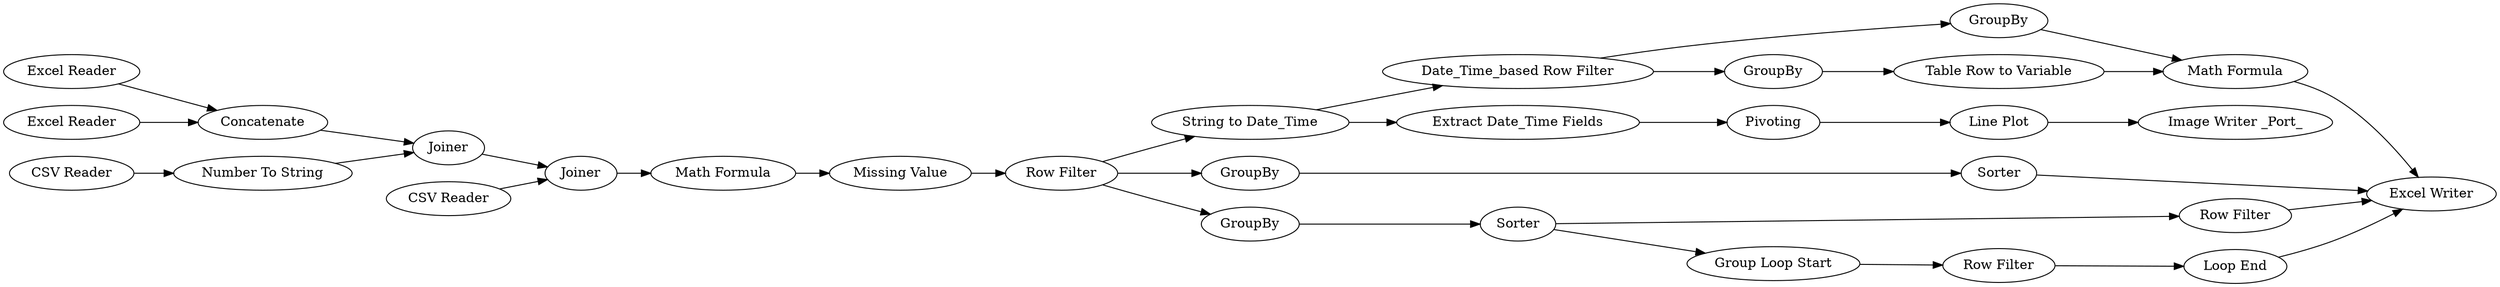 digraph {
	88 -> 115
	85 -> 106
	82 -> 106
	81 -> 86
	110 -> 111
	113 -> 114
	61 -> 70
	80 -> 82
	83 -> 84
	128 -> 88
	114 -> 106
	112 -> 113
	111 -> 114
	76 -> 126
	126 -> 127
	129 -> 127
	81 -> 123
	102 -> 106
	115 -> 125
	80 -> 83
	79 -> 80
	70 -> 126
	127 -> 78
	110 -> 112
	81 -> 79
	84 -> 85
	86 -> 128
	123 -> 102
	86 -> 110
	69 -> 76
	78 -> 103
	64 -> 70
	103 -> 81
	103 [label="Missing Value"]
	126 [label=Joiner]
	79 [label=GroupBy]
	78 [label="Math Formula"]
	64 [label="Excel Reader"]
	84 [label="Row Filter"]
	114 [label="Math Formula"]
	110 [label="Date_Time_based Row Filter"]
	129 [label="CSV Reader"]
	85 [label="Loop End"]
	86 [label="String to Date_Time"]
	123 [label=GroupBy]
	125 [label="Image Writer _Port_"]
	112 [label=GroupBy]
	115 [label="Line Plot"]
	127 [label=Joiner]
	76 [label="Number To String"]
	61 [label="Excel Reader"]
	106 [label="Excel Writer"]
	83 [label="Group Loop Start"]
	81 [label="Row Filter"]
	113 [label="Table Row to Variable"]
	102 [label=Sorter]
	70 [label=Concatenate]
	82 [label="Row Filter"]
	69 [label="CSV Reader"]
	88 [label=Pivoting]
	111 [label=GroupBy]
	80 [label=Sorter]
	128 [label="Extract Date_Time Fields"]
	rankdir=LR
}

